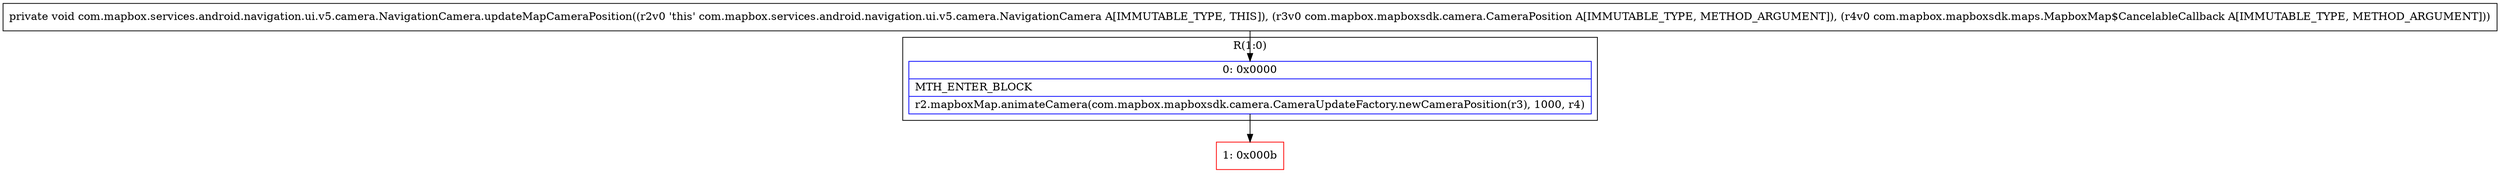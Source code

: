 digraph "CFG forcom.mapbox.services.android.navigation.ui.v5.camera.NavigationCamera.updateMapCameraPosition(Lcom\/mapbox\/mapboxsdk\/camera\/CameraPosition;Lcom\/mapbox\/mapboxsdk\/maps\/MapboxMap$CancelableCallback;)V" {
subgraph cluster_Region_1534746030 {
label = "R(1:0)";
node [shape=record,color=blue];
Node_0 [shape=record,label="{0\:\ 0x0000|MTH_ENTER_BLOCK\l|r2.mapboxMap.animateCamera(com.mapbox.mapboxsdk.camera.CameraUpdateFactory.newCameraPosition(r3), 1000, r4)\l}"];
}
Node_1 [shape=record,color=red,label="{1\:\ 0x000b}"];
MethodNode[shape=record,label="{private void com.mapbox.services.android.navigation.ui.v5.camera.NavigationCamera.updateMapCameraPosition((r2v0 'this' com.mapbox.services.android.navigation.ui.v5.camera.NavigationCamera A[IMMUTABLE_TYPE, THIS]), (r3v0 com.mapbox.mapboxsdk.camera.CameraPosition A[IMMUTABLE_TYPE, METHOD_ARGUMENT]), (r4v0 com.mapbox.mapboxsdk.maps.MapboxMap$CancelableCallback A[IMMUTABLE_TYPE, METHOD_ARGUMENT])) }"];
MethodNode -> Node_0;
Node_0 -> Node_1;
}

